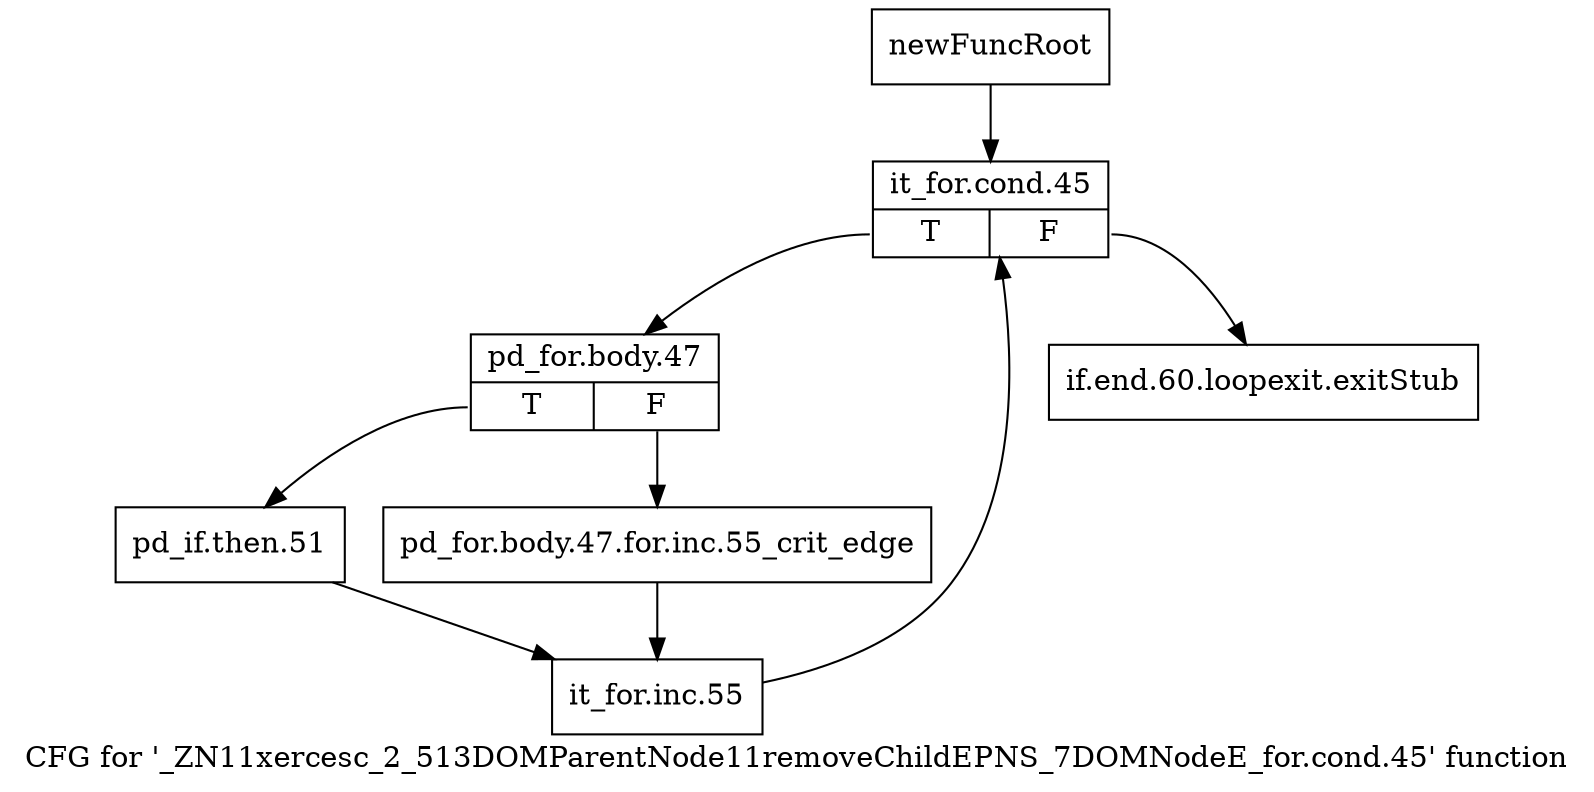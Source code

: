 digraph "CFG for '_ZN11xercesc_2_513DOMParentNode11removeChildEPNS_7DOMNodeE_for.cond.45' function" {
	label="CFG for '_ZN11xercesc_2_513DOMParentNode11removeChildEPNS_7DOMNodeE_for.cond.45' function";

	Node0x97db6d0 [shape=record,label="{newFuncRoot}"];
	Node0x97db6d0 -> Node0x97db770;
	Node0x97db720 [shape=record,label="{if.end.60.loopexit.exitStub}"];
	Node0x97db770 [shape=record,label="{it_for.cond.45|{<s0>T|<s1>F}}"];
	Node0x97db770:s0 -> Node0x97db7c0;
	Node0x97db770:s1 -> Node0x97db720;
	Node0x97db7c0 [shape=record,label="{pd_for.body.47|{<s0>T|<s1>F}}"];
	Node0x97db7c0:s0 -> Node0x97db860;
	Node0x97db7c0:s1 -> Node0x97db810;
	Node0x97db810 [shape=record,label="{pd_for.body.47.for.inc.55_crit_edge}"];
	Node0x97db810 -> Node0x97db8b0;
	Node0x97db860 [shape=record,label="{pd_if.then.51}"];
	Node0x97db860 -> Node0x97db8b0;
	Node0x97db8b0 [shape=record,label="{it_for.inc.55}"];
	Node0x97db8b0 -> Node0x97db770;
}
